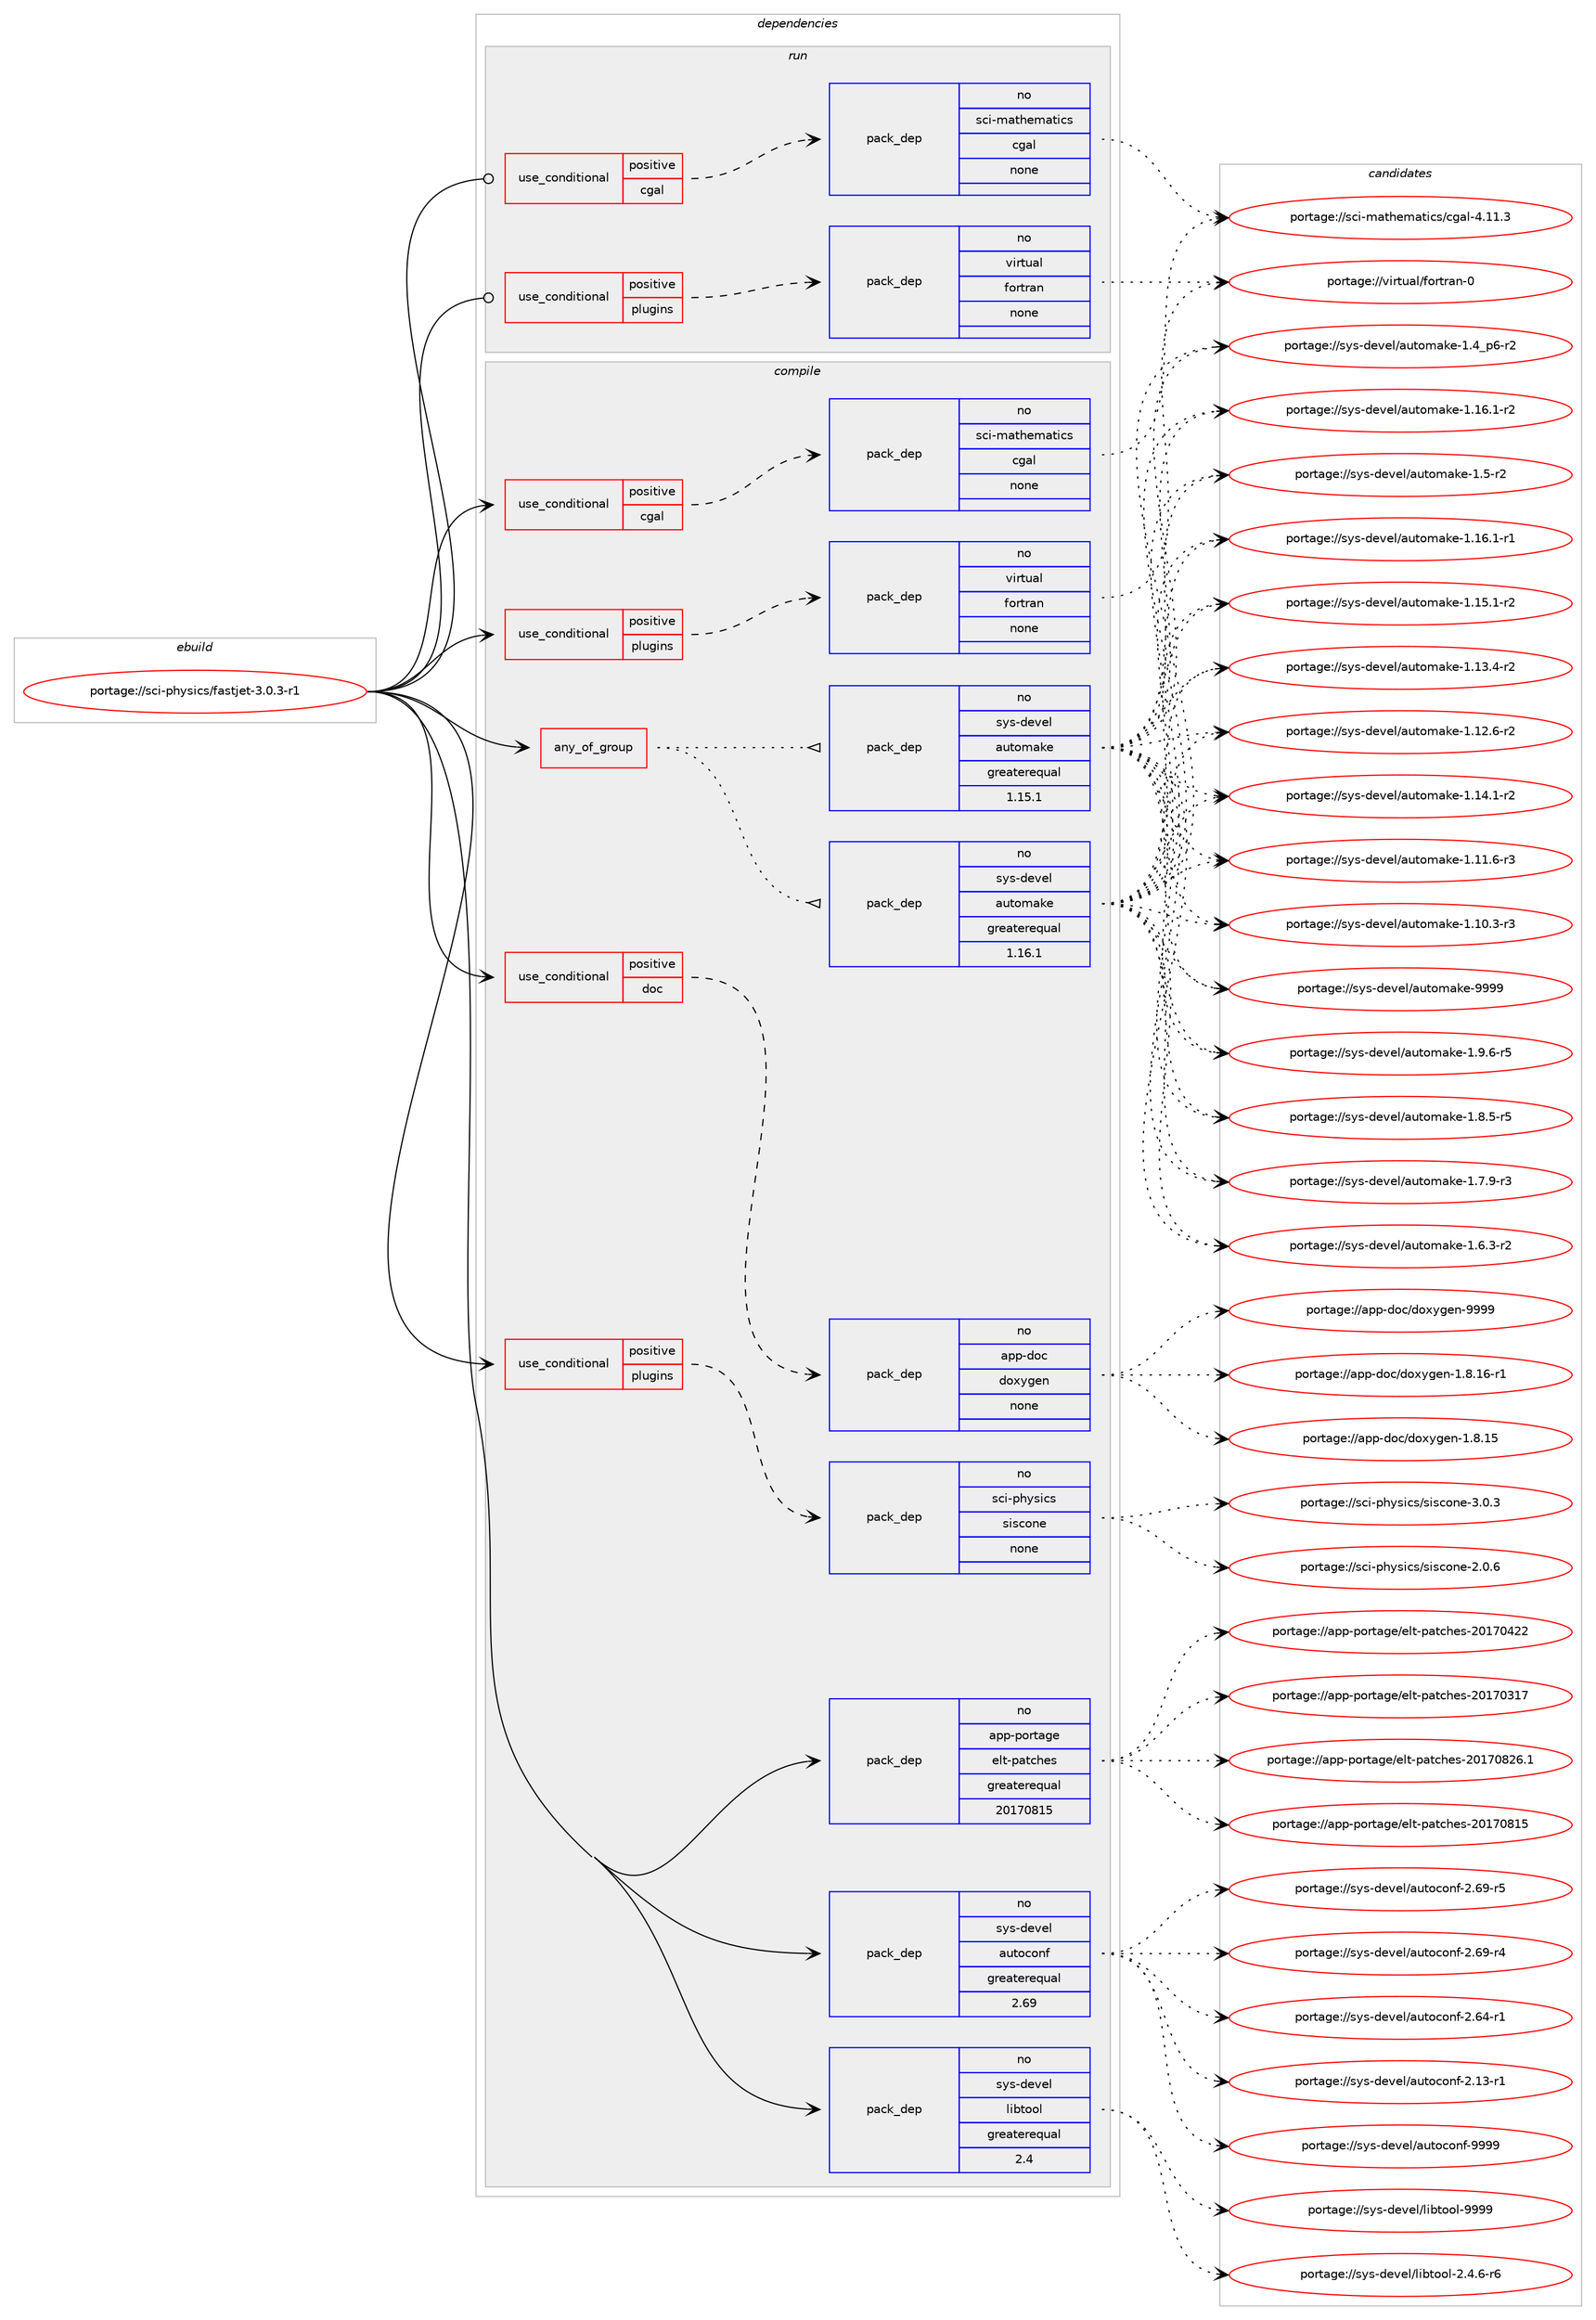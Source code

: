 digraph prolog {

# *************
# Graph options
# *************

newrank=true;
concentrate=true;
compound=true;
graph [rankdir=LR,fontname=Helvetica,fontsize=10,ranksep=1.5];#, ranksep=2.5, nodesep=0.2];
edge  [arrowhead=vee];
node  [fontname=Helvetica,fontsize=10];

# **********
# The ebuild
# **********

subgraph cluster_leftcol {
color=gray;
rank=same;
label=<<i>ebuild</i>>;
id [label="portage://sci-physics/fastjet-3.0.3-r1", color=red, width=4, href="../sci-physics/fastjet-3.0.3-r1.svg"];
}

# ****************
# The dependencies
# ****************

subgraph cluster_midcol {
color=gray;
label=<<i>dependencies</i>>;
subgraph cluster_compile {
fillcolor="#eeeeee";
style=filled;
label=<<i>compile</i>>;
subgraph any1354 {
dependency85713 [label=<<TABLE BORDER="0" CELLBORDER="1" CELLSPACING="0" CELLPADDING="4"><TR><TD CELLPADDING="10">any_of_group</TD></TR></TABLE>>, shape=none, color=red];subgraph pack67420 {
dependency85714 [label=<<TABLE BORDER="0" CELLBORDER="1" CELLSPACING="0" CELLPADDING="4" WIDTH="220"><TR><TD ROWSPAN="6" CELLPADDING="30">pack_dep</TD></TR><TR><TD WIDTH="110">no</TD></TR><TR><TD>sys-devel</TD></TR><TR><TD>automake</TD></TR><TR><TD>greaterequal</TD></TR><TR><TD>1.16.1</TD></TR></TABLE>>, shape=none, color=blue];
}
dependency85713:e -> dependency85714:w [weight=20,style="dotted",arrowhead="oinv"];
subgraph pack67421 {
dependency85715 [label=<<TABLE BORDER="0" CELLBORDER="1" CELLSPACING="0" CELLPADDING="4" WIDTH="220"><TR><TD ROWSPAN="6" CELLPADDING="30">pack_dep</TD></TR><TR><TD WIDTH="110">no</TD></TR><TR><TD>sys-devel</TD></TR><TR><TD>automake</TD></TR><TR><TD>greaterequal</TD></TR><TR><TD>1.15.1</TD></TR></TABLE>>, shape=none, color=blue];
}
dependency85713:e -> dependency85715:w [weight=20,style="dotted",arrowhead="oinv"];
}
id:e -> dependency85713:w [weight=20,style="solid",arrowhead="vee"];
subgraph cond16852 {
dependency85716 [label=<<TABLE BORDER="0" CELLBORDER="1" CELLSPACING="0" CELLPADDING="4"><TR><TD ROWSPAN="3" CELLPADDING="10">use_conditional</TD></TR><TR><TD>positive</TD></TR><TR><TD>cgal</TD></TR></TABLE>>, shape=none, color=red];
subgraph pack67422 {
dependency85717 [label=<<TABLE BORDER="0" CELLBORDER="1" CELLSPACING="0" CELLPADDING="4" WIDTH="220"><TR><TD ROWSPAN="6" CELLPADDING="30">pack_dep</TD></TR><TR><TD WIDTH="110">no</TD></TR><TR><TD>sci-mathematics</TD></TR><TR><TD>cgal</TD></TR><TR><TD>none</TD></TR><TR><TD></TD></TR></TABLE>>, shape=none, color=blue];
}
dependency85716:e -> dependency85717:w [weight=20,style="dashed",arrowhead="vee"];
}
id:e -> dependency85716:w [weight=20,style="solid",arrowhead="vee"];
subgraph cond16853 {
dependency85718 [label=<<TABLE BORDER="0" CELLBORDER="1" CELLSPACING="0" CELLPADDING="4"><TR><TD ROWSPAN="3" CELLPADDING="10">use_conditional</TD></TR><TR><TD>positive</TD></TR><TR><TD>doc</TD></TR></TABLE>>, shape=none, color=red];
subgraph pack67423 {
dependency85719 [label=<<TABLE BORDER="0" CELLBORDER="1" CELLSPACING="0" CELLPADDING="4" WIDTH="220"><TR><TD ROWSPAN="6" CELLPADDING="30">pack_dep</TD></TR><TR><TD WIDTH="110">no</TD></TR><TR><TD>app-doc</TD></TR><TR><TD>doxygen</TD></TR><TR><TD>none</TD></TR><TR><TD></TD></TR></TABLE>>, shape=none, color=blue];
}
dependency85718:e -> dependency85719:w [weight=20,style="dashed",arrowhead="vee"];
}
id:e -> dependency85718:w [weight=20,style="solid",arrowhead="vee"];
subgraph cond16854 {
dependency85720 [label=<<TABLE BORDER="0" CELLBORDER="1" CELLSPACING="0" CELLPADDING="4"><TR><TD ROWSPAN="3" CELLPADDING="10">use_conditional</TD></TR><TR><TD>positive</TD></TR><TR><TD>plugins</TD></TR></TABLE>>, shape=none, color=red];
subgraph pack67424 {
dependency85721 [label=<<TABLE BORDER="0" CELLBORDER="1" CELLSPACING="0" CELLPADDING="4" WIDTH="220"><TR><TD ROWSPAN="6" CELLPADDING="30">pack_dep</TD></TR><TR><TD WIDTH="110">no</TD></TR><TR><TD>sci-physics</TD></TR><TR><TD>siscone</TD></TR><TR><TD>none</TD></TR><TR><TD></TD></TR></TABLE>>, shape=none, color=blue];
}
dependency85720:e -> dependency85721:w [weight=20,style="dashed",arrowhead="vee"];
}
id:e -> dependency85720:w [weight=20,style="solid",arrowhead="vee"];
subgraph cond16855 {
dependency85722 [label=<<TABLE BORDER="0" CELLBORDER="1" CELLSPACING="0" CELLPADDING="4"><TR><TD ROWSPAN="3" CELLPADDING="10">use_conditional</TD></TR><TR><TD>positive</TD></TR><TR><TD>plugins</TD></TR></TABLE>>, shape=none, color=red];
subgraph pack67425 {
dependency85723 [label=<<TABLE BORDER="0" CELLBORDER="1" CELLSPACING="0" CELLPADDING="4" WIDTH="220"><TR><TD ROWSPAN="6" CELLPADDING="30">pack_dep</TD></TR><TR><TD WIDTH="110">no</TD></TR><TR><TD>virtual</TD></TR><TR><TD>fortran</TD></TR><TR><TD>none</TD></TR><TR><TD></TD></TR></TABLE>>, shape=none, color=blue];
}
dependency85722:e -> dependency85723:w [weight=20,style="dashed",arrowhead="vee"];
}
id:e -> dependency85722:w [weight=20,style="solid",arrowhead="vee"];
subgraph pack67426 {
dependency85724 [label=<<TABLE BORDER="0" CELLBORDER="1" CELLSPACING="0" CELLPADDING="4" WIDTH="220"><TR><TD ROWSPAN="6" CELLPADDING="30">pack_dep</TD></TR><TR><TD WIDTH="110">no</TD></TR><TR><TD>app-portage</TD></TR><TR><TD>elt-patches</TD></TR><TR><TD>greaterequal</TD></TR><TR><TD>20170815</TD></TR></TABLE>>, shape=none, color=blue];
}
id:e -> dependency85724:w [weight=20,style="solid",arrowhead="vee"];
subgraph pack67427 {
dependency85725 [label=<<TABLE BORDER="0" CELLBORDER="1" CELLSPACING="0" CELLPADDING="4" WIDTH="220"><TR><TD ROWSPAN="6" CELLPADDING="30">pack_dep</TD></TR><TR><TD WIDTH="110">no</TD></TR><TR><TD>sys-devel</TD></TR><TR><TD>autoconf</TD></TR><TR><TD>greaterequal</TD></TR><TR><TD>2.69</TD></TR></TABLE>>, shape=none, color=blue];
}
id:e -> dependency85725:w [weight=20,style="solid",arrowhead="vee"];
subgraph pack67428 {
dependency85726 [label=<<TABLE BORDER="0" CELLBORDER="1" CELLSPACING="0" CELLPADDING="4" WIDTH="220"><TR><TD ROWSPAN="6" CELLPADDING="30">pack_dep</TD></TR><TR><TD WIDTH="110">no</TD></TR><TR><TD>sys-devel</TD></TR><TR><TD>libtool</TD></TR><TR><TD>greaterequal</TD></TR><TR><TD>2.4</TD></TR></TABLE>>, shape=none, color=blue];
}
id:e -> dependency85726:w [weight=20,style="solid",arrowhead="vee"];
}
subgraph cluster_compileandrun {
fillcolor="#eeeeee";
style=filled;
label=<<i>compile and run</i>>;
}
subgraph cluster_run {
fillcolor="#eeeeee";
style=filled;
label=<<i>run</i>>;
subgraph cond16856 {
dependency85727 [label=<<TABLE BORDER="0" CELLBORDER="1" CELLSPACING="0" CELLPADDING="4"><TR><TD ROWSPAN="3" CELLPADDING="10">use_conditional</TD></TR><TR><TD>positive</TD></TR><TR><TD>cgal</TD></TR></TABLE>>, shape=none, color=red];
subgraph pack67429 {
dependency85728 [label=<<TABLE BORDER="0" CELLBORDER="1" CELLSPACING="0" CELLPADDING="4" WIDTH="220"><TR><TD ROWSPAN="6" CELLPADDING="30">pack_dep</TD></TR><TR><TD WIDTH="110">no</TD></TR><TR><TD>sci-mathematics</TD></TR><TR><TD>cgal</TD></TR><TR><TD>none</TD></TR><TR><TD></TD></TR></TABLE>>, shape=none, color=blue];
}
dependency85727:e -> dependency85728:w [weight=20,style="dashed",arrowhead="vee"];
}
id:e -> dependency85727:w [weight=20,style="solid",arrowhead="odot"];
subgraph cond16857 {
dependency85729 [label=<<TABLE BORDER="0" CELLBORDER="1" CELLSPACING="0" CELLPADDING="4"><TR><TD ROWSPAN="3" CELLPADDING="10">use_conditional</TD></TR><TR><TD>positive</TD></TR><TR><TD>plugins</TD></TR></TABLE>>, shape=none, color=red];
subgraph pack67430 {
dependency85730 [label=<<TABLE BORDER="0" CELLBORDER="1" CELLSPACING="0" CELLPADDING="4" WIDTH="220"><TR><TD ROWSPAN="6" CELLPADDING="30">pack_dep</TD></TR><TR><TD WIDTH="110">no</TD></TR><TR><TD>virtual</TD></TR><TR><TD>fortran</TD></TR><TR><TD>none</TD></TR><TR><TD></TD></TR></TABLE>>, shape=none, color=blue];
}
dependency85729:e -> dependency85730:w [weight=20,style="dashed",arrowhead="vee"];
}
id:e -> dependency85729:w [weight=20,style="solid",arrowhead="odot"];
}
}

# **************
# The candidates
# **************

subgraph cluster_choices {
rank=same;
color=gray;
label=<<i>candidates</i>>;

subgraph choice67420 {
color=black;
nodesep=1;
choice115121115451001011181011084797117116111109971071014557575757 [label="portage://sys-devel/automake-9999", color=red, width=4,href="../sys-devel/automake-9999.svg"];
choice115121115451001011181011084797117116111109971071014549465746544511453 [label="portage://sys-devel/automake-1.9.6-r5", color=red, width=4,href="../sys-devel/automake-1.9.6-r5.svg"];
choice115121115451001011181011084797117116111109971071014549465646534511453 [label="portage://sys-devel/automake-1.8.5-r5", color=red, width=4,href="../sys-devel/automake-1.8.5-r5.svg"];
choice115121115451001011181011084797117116111109971071014549465546574511451 [label="portage://sys-devel/automake-1.7.9-r3", color=red, width=4,href="../sys-devel/automake-1.7.9-r3.svg"];
choice115121115451001011181011084797117116111109971071014549465446514511450 [label="portage://sys-devel/automake-1.6.3-r2", color=red, width=4,href="../sys-devel/automake-1.6.3-r2.svg"];
choice11512111545100101118101108479711711611110997107101454946534511450 [label="portage://sys-devel/automake-1.5-r2", color=red, width=4,href="../sys-devel/automake-1.5-r2.svg"];
choice115121115451001011181011084797117116111109971071014549465295112544511450 [label="portage://sys-devel/automake-1.4_p6-r2", color=red, width=4,href="../sys-devel/automake-1.4_p6-r2.svg"];
choice11512111545100101118101108479711711611110997107101454946495446494511450 [label="portage://sys-devel/automake-1.16.1-r2", color=red, width=4,href="../sys-devel/automake-1.16.1-r2.svg"];
choice11512111545100101118101108479711711611110997107101454946495446494511449 [label="portage://sys-devel/automake-1.16.1-r1", color=red, width=4,href="../sys-devel/automake-1.16.1-r1.svg"];
choice11512111545100101118101108479711711611110997107101454946495346494511450 [label="portage://sys-devel/automake-1.15.1-r2", color=red, width=4,href="../sys-devel/automake-1.15.1-r2.svg"];
choice11512111545100101118101108479711711611110997107101454946495246494511450 [label="portage://sys-devel/automake-1.14.1-r2", color=red, width=4,href="../sys-devel/automake-1.14.1-r2.svg"];
choice11512111545100101118101108479711711611110997107101454946495146524511450 [label="portage://sys-devel/automake-1.13.4-r2", color=red, width=4,href="../sys-devel/automake-1.13.4-r2.svg"];
choice11512111545100101118101108479711711611110997107101454946495046544511450 [label="portage://sys-devel/automake-1.12.6-r2", color=red, width=4,href="../sys-devel/automake-1.12.6-r2.svg"];
choice11512111545100101118101108479711711611110997107101454946494946544511451 [label="portage://sys-devel/automake-1.11.6-r3", color=red, width=4,href="../sys-devel/automake-1.11.6-r3.svg"];
choice11512111545100101118101108479711711611110997107101454946494846514511451 [label="portage://sys-devel/automake-1.10.3-r3", color=red, width=4,href="../sys-devel/automake-1.10.3-r3.svg"];
dependency85714:e -> choice115121115451001011181011084797117116111109971071014557575757:w [style=dotted,weight="100"];
dependency85714:e -> choice115121115451001011181011084797117116111109971071014549465746544511453:w [style=dotted,weight="100"];
dependency85714:e -> choice115121115451001011181011084797117116111109971071014549465646534511453:w [style=dotted,weight="100"];
dependency85714:e -> choice115121115451001011181011084797117116111109971071014549465546574511451:w [style=dotted,weight="100"];
dependency85714:e -> choice115121115451001011181011084797117116111109971071014549465446514511450:w [style=dotted,weight="100"];
dependency85714:e -> choice11512111545100101118101108479711711611110997107101454946534511450:w [style=dotted,weight="100"];
dependency85714:e -> choice115121115451001011181011084797117116111109971071014549465295112544511450:w [style=dotted,weight="100"];
dependency85714:e -> choice11512111545100101118101108479711711611110997107101454946495446494511450:w [style=dotted,weight="100"];
dependency85714:e -> choice11512111545100101118101108479711711611110997107101454946495446494511449:w [style=dotted,weight="100"];
dependency85714:e -> choice11512111545100101118101108479711711611110997107101454946495346494511450:w [style=dotted,weight="100"];
dependency85714:e -> choice11512111545100101118101108479711711611110997107101454946495246494511450:w [style=dotted,weight="100"];
dependency85714:e -> choice11512111545100101118101108479711711611110997107101454946495146524511450:w [style=dotted,weight="100"];
dependency85714:e -> choice11512111545100101118101108479711711611110997107101454946495046544511450:w [style=dotted,weight="100"];
dependency85714:e -> choice11512111545100101118101108479711711611110997107101454946494946544511451:w [style=dotted,weight="100"];
dependency85714:e -> choice11512111545100101118101108479711711611110997107101454946494846514511451:w [style=dotted,weight="100"];
}
subgraph choice67421 {
color=black;
nodesep=1;
choice115121115451001011181011084797117116111109971071014557575757 [label="portage://sys-devel/automake-9999", color=red, width=4,href="../sys-devel/automake-9999.svg"];
choice115121115451001011181011084797117116111109971071014549465746544511453 [label="portage://sys-devel/automake-1.9.6-r5", color=red, width=4,href="../sys-devel/automake-1.9.6-r5.svg"];
choice115121115451001011181011084797117116111109971071014549465646534511453 [label="portage://sys-devel/automake-1.8.5-r5", color=red, width=4,href="../sys-devel/automake-1.8.5-r5.svg"];
choice115121115451001011181011084797117116111109971071014549465546574511451 [label="portage://sys-devel/automake-1.7.9-r3", color=red, width=4,href="../sys-devel/automake-1.7.9-r3.svg"];
choice115121115451001011181011084797117116111109971071014549465446514511450 [label="portage://sys-devel/automake-1.6.3-r2", color=red, width=4,href="../sys-devel/automake-1.6.3-r2.svg"];
choice11512111545100101118101108479711711611110997107101454946534511450 [label="portage://sys-devel/automake-1.5-r2", color=red, width=4,href="../sys-devel/automake-1.5-r2.svg"];
choice115121115451001011181011084797117116111109971071014549465295112544511450 [label="portage://sys-devel/automake-1.4_p6-r2", color=red, width=4,href="../sys-devel/automake-1.4_p6-r2.svg"];
choice11512111545100101118101108479711711611110997107101454946495446494511450 [label="portage://sys-devel/automake-1.16.1-r2", color=red, width=4,href="../sys-devel/automake-1.16.1-r2.svg"];
choice11512111545100101118101108479711711611110997107101454946495446494511449 [label="portage://sys-devel/automake-1.16.1-r1", color=red, width=4,href="../sys-devel/automake-1.16.1-r1.svg"];
choice11512111545100101118101108479711711611110997107101454946495346494511450 [label="portage://sys-devel/automake-1.15.1-r2", color=red, width=4,href="../sys-devel/automake-1.15.1-r2.svg"];
choice11512111545100101118101108479711711611110997107101454946495246494511450 [label="portage://sys-devel/automake-1.14.1-r2", color=red, width=4,href="../sys-devel/automake-1.14.1-r2.svg"];
choice11512111545100101118101108479711711611110997107101454946495146524511450 [label="portage://sys-devel/automake-1.13.4-r2", color=red, width=4,href="../sys-devel/automake-1.13.4-r2.svg"];
choice11512111545100101118101108479711711611110997107101454946495046544511450 [label="portage://sys-devel/automake-1.12.6-r2", color=red, width=4,href="../sys-devel/automake-1.12.6-r2.svg"];
choice11512111545100101118101108479711711611110997107101454946494946544511451 [label="portage://sys-devel/automake-1.11.6-r3", color=red, width=4,href="../sys-devel/automake-1.11.6-r3.svg"];
choice11512111545100101118101108479711711611110997107101454946494846514511451 [label="portage://sys-devel/automake-1.10.3-r3", color=red, width=4,href="../sys-devel/automake-1.10.3-r3.svg"];
dependency85715:e -> choice115121115451001011181011084797117116111109971071014557575757:w [style=dotted,weight="100"];
dependency85715:e -> choice115121115451001011181011084797117116111109971071014549465746544511453:w [style=dotted,weight="100"];
dependency85715:e -> choice115121115451001011181011084797117116111109971071014549465646534511453:w [style=dotted,weight="100"];
dependency85715:e -> choice115121115451001011181011084797117116111109971071014549465546574511451:w [style=dotted,weight="100"];
dependency85715:e -> choice115121115451001011181011084797117116111109971071014549465446514511450:w [style=dotted,weight="100"];
dependency85715:e -> choice11512111545100101118101108479711711611110997107101454946534511450:w [style=dotted,weight="100"];
dependency85715:e -> choice115121115451001011181011084797117116111109971071014549465295112544511450:w [style=dotted,weight="100"];
dependency85715:e -> choice11512111545100101118101108479711711611110997107101454946495446494511450:w [style=dotted,weight="100"];
dependency85715:e -> choice11512111545100101118101108479711711611110997107101454946495446494511449:w [style=dotted,weight="100"];
dependency85715:e -> choice11512111545100101118101108479711711611110997107101454946495346494511450:w [style=dotted,weight="100"];
dependency85715:e -> choice11512111545100101118101108479711711611110997107101454946495246494511450:w [style=dotted,weight="100"];
dependency85715:e -> choice11512111545100101118101108479711711611110997107101454946495146524511450:w [style=dotted,weight="100"];
dependency85715:e -> choice11512111545100101118101108479711711611110997107101454946495046544511450:w [style=dotted,weight="100"];
dependency85715:e -> choice11512111545100101118101108479711711611110997107101454946494946544511451:w [style=dotted,weight="100"];
dependency85715:e -> choice11512111545100101118101108479711711611110997107101454946494846514511451:w [style=dotted,weight="100"];
}
subgraph choice67422 {
color=black;
nodesep=1;
choice115991054510997116104101109971161059911547991039710845524649494651 [label="portage://sci-mathematics/cgal-4.11.3", color=red, width=4,href="../sci-mathematics/cgal-4.11.3.svg"];
dependency85717:e -> choice115991054510997116104101109971161059911547991039710845524649494651:w [style=dotted,weight="100"];
}
subgraph choice67423 {
color=black;
nodesep=1;
choice971121124510011199471001111201211031011104557575757 [label="portage://app-doc/doxygen-9999", color=red, width=4,href="../app-doc/doxygen-9999.svg"];
choice97112112451001119947100111120121103101110454946564649544511449 [label="portage://app-doc/doxygen-1.8.16-r1", color=red, width=4,href="../app-doc/doxygen-1.8.16-r1.svg"];
choice9711211245100111994710011112012110310111045494656464953 [label="portage://app-doc/doxygen-1.8.15", color=red, width=4,href="../app-doc/doxygen-1.8.15.svg"];
dependency85719:e -> choice971121124510011199471001111201211031011104557575757:w [style=dotted,weight="100"];
dependency85719:e -> choice97112112451001119947100111120121103101110454946564649544511449:w [style=dotted,weight="100"];
dependency85719:e -> choice9711211245100111994710011112012110310111045494656464953:w [style=dotted,weight="100"];
}
subgraph choice67424 {
color=black;
nodesep=1;
choice1159910545112104121115105991154711510511599111110101455146484651 [label="portage://sci-physics/siscone-3.0.3", color=red, width=4,href="../sci-physics/siscone-3.0.3.svg"];
choice1159910545112104121115105991154711510511599111110101455046484654 [label="portage://sci-physics/siscone-2.0.6", color=red, width=4,href="../sci-physics/siscone-2.0.6.svg"];
dependency85721:e -> choice1159910545112104121115105991154711510511599111110101455146484651:w [style=dotted,weight="100"];
dependency85721:e -> choice1159910545112104121115105991154711510511599111110101455046484654:w [style=dotted,weight="100"];
}
subgraph choice67425 {
color=black;
nodesep=1;
choice1181051141161179710847102111114116114971104548 [label="portage://virtual/fortran-0", color=red, width=4,href="../virtual/fortran-0.svg"];
dependency85723:e -> choice1181051141161179710847102111114116114971104548:w [style=dotted,weight="100"];
}
subgraph choice67426 {
color=black;
nodesep=1;
choice971121124511211111411697103101471011081164511297116991041011154550484955485650544649 [label="portage://app-portage/elt-patches-20170826.1", color=red, width=4,href="../app-portage/elt-patches-20170826.1.svg"];
choice97112112451121111141169710310147101108116451129711699104101115455048495548564953 [label="portage://app-portage/elt-patches-20170815", color=red, width=4,href="../app-portage/elt-patches-20170815.svg"];
choice97112112451121111141169710310147101108116451129711699104101115455048495548525050 [label="portage://app-portage/elt-patches-20170422", color=red, width=4,href="../app-portage/elt-patches-20170422.svg"];
choice97112112451121111141169710310147101108116451129711699104101115455048495548514955 [label="portage://app-portage/elt-patches-20170317", color=red, width=4,href="../app-portage/elt-patches-20170317.svg"];
dependency85724:e -> choice971121124511211111411697103101471011081164511297116991041011154550484955485650544649:w [style=dotted,weight="100"];
dependency85724:e -> choice97112112451121111141169710310147101108116451129711699104101115455048495548564953:w [style=dotted,weight="100"];
dependency85724:e -> choice97112112451121111141169710310147101108116451129711699104101115455048495548525050:w [style=dotted,weight="100"];
dependency85724:e -> choice97112112451121111141169710310147101108116451129711699104101115455048495548514955:w [style=dotted,weight="100"];
}
subgraph choice67427 {
color=black;
nodesep=1;
choice115121115451001011181011084797117116111991111101024557575757 [label="portage://sys-devel/autoconf-9999", color=red, width=4,href="../sys-devel/autoconf-9999.svg"];
choice1151211154510010111810110847971171161119911111010245504654574511453 [label="portage://sys-devel/autoconf-2.69-r5", color=red, width=4,href="../sys-devel/autoconf-2.69-r5.svg"];
choice1151211154510010111810110847971171161119911111010245504654574511452 [label="portage://sys-devel/autoconf-2.69-r4", color=red, width=4,href="../sys-devel/autoconf-2.69-r4.svg"];
choice1151211154510010111810110847971171161119911111010245504654524511449 [label="portage://sys-devel/autoconf-2.64-r1", color=red, width=4,href="../sys-devel/autoconf-2.64-r1.svg"];
choice1151211154510010111810110847971171161119911111010245504649514511449 [label="portage://sys-devel/autoconf-2.13-r1", color=red, width=4,href="../sys-devel/autoconf-2.13-r1.svg"];
dependency85725:e -> choice115121115451001011181011084797117116111991111101024557575757:w [style=dotted,weight="100"];
dependency85725:e -> choice1151211154510010111810110847971171161119911111010245504654574511453:w [style=dotted,weight="100"];
dependency85725:e -> choice1151211154510010111810110847971171161119911111010245504654574511452:w [style=dotted,weight="100"];
dependency85725:e -> choice1151211154510010111810110847971171161119911111010245504654524511449:w [style=dotted,weight="100"];
dependency85725:e -> choice1151211154510010111810110847971171161119911111010245504649514511449:w [style=dotted,weight="100"];
}
subgraph choice67428 {
color=black;
nodesep=1;
choice1151211154510010111810110847108105981161111111084557575757 [label="portage://sys-devel/libtool-9999", color=red, width=4,href="../sys-devel/libtool-9999.svg"];
choice1151211154510010111810110847108105981161111111084550465246544511454 [label="portage://sys-devel/libtool-2.4.6-r6", color=red, width=4,href="../sys-devel/libtool-2.4.6-r6.svg"];
dependency85726:e -> choice1151211154510010111810110847108105981161111111084557575757:w [style=dotted,weight="100"];
dependency85726:e -> choice1151211154510010111810110847108105981161111111084550465246544511454:w [style=dotted,weight="100"];
}
subgraph choice67429 {
color=black;
nodesep=1;
choice115991054510997116104101109971161059911547991039710845524649494651 [label="portage://sci-mathematics/cgal-4.11.3", color=red, width=4,href="../sci-mathematics/cgal-4.11.3.svg"];
dependency85728:e -> choice115991054510997116104101109971161059911547991039710845524649494651:w [style=dotted,weight="100"];
}
subgraph choice67430 {
color=black;
nodesep=1;
choice1181051141161179710847102111114116114971104548 [label="portage://virtual/fortran-0", color=red, width=4,href="../virtual/fortran-0.svg"];
dependency85730:e -> choice1181051141161179710847102111114116114971104548:w [style=dotted,weight="100"];
}
}

}
